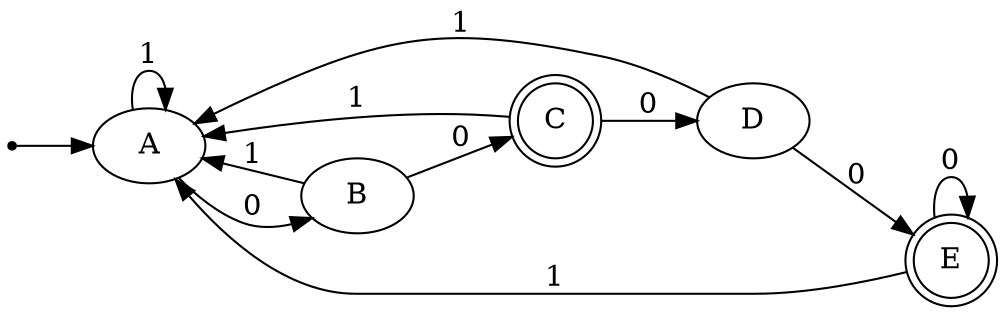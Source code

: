 digraph {
	graph [rankdir=LR]
	ini [shape=point]
	A
	ini -> A
	B
	C [shape=doublecircle]
	E [shape=doublecircle]
	A -> B [label=0]
	A -> A [label=1]
	B -> C [label=0]
	B -> A [label=1]
	C -> D [label=0]
	C -> A [label=1]
	D -> E [label=0]
	D -> A [label=1]
	E -> E [label=0]
	E -> A [label=1]
}
